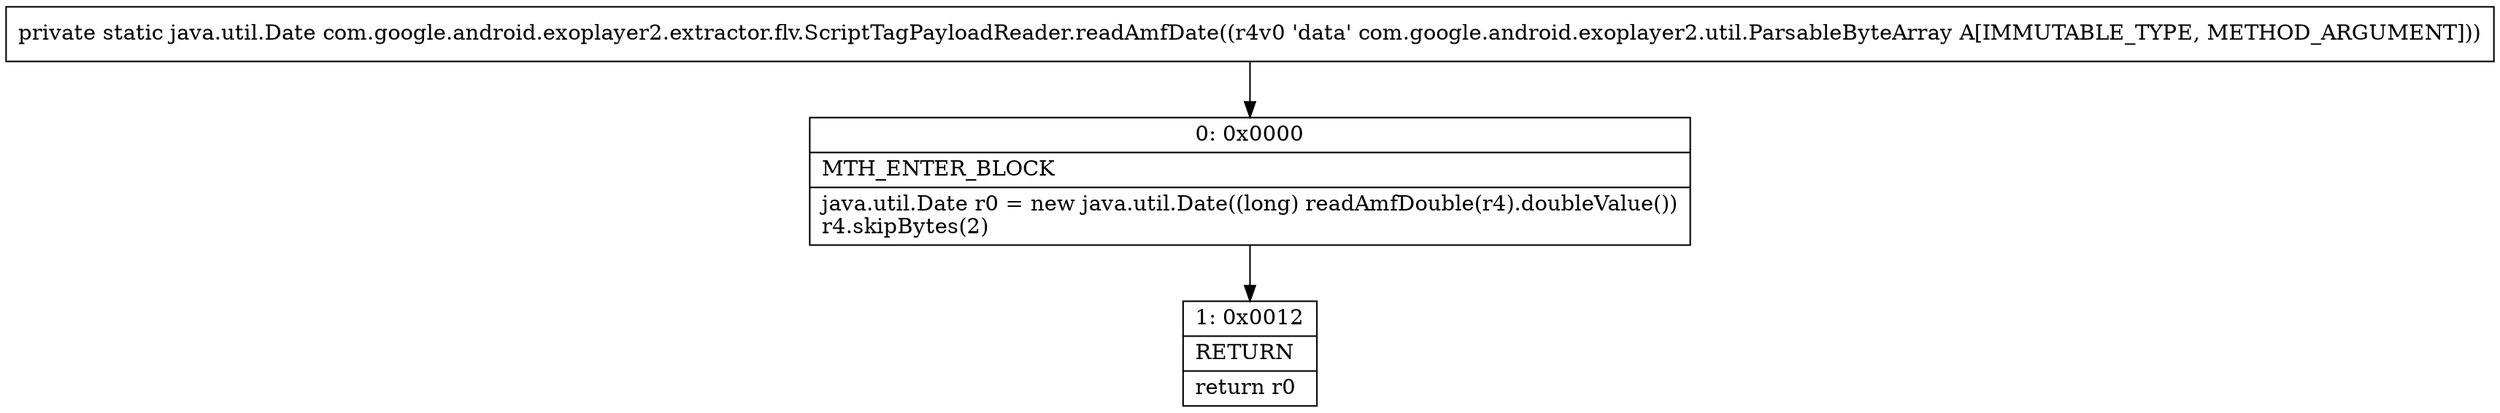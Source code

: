 digraph "CFG forcom.google.android.exoplayer2.extractor.flv.ScriptTagPayloadReader.readAmfDate(Lcom\/google\/android\/exoplayer2\/util\/ParsableByteArray;)Ljava\/util\/Date;" {
Node_0 [shape=record,label="{0\:\ 0x0000|MTH_ENTER_BLOCK\l|java.util.Date r0 = new java.util.Date((long) readAmfDouble(r4).doubleValue())\lr4.skipBytes(2)\l}"];
Node_1 [shape=record,label="{1\:\ 0x0012|RETURN\l|return r0\l}"];
MethodNode[shape=record,label="{private static java.util.Date com.google.android.exoplayer2.extractor.flv.ScriptTagPayloadReader.readAmfDate((r4v0 'data' com.google.android.exoplayer2.util.ParsableByteArray A[IMMUTABLE_TYPE, METHOD_ARGUMENT])) }"];
MethodNode -> Node_0;
Node_0 -> Node_1;
}

